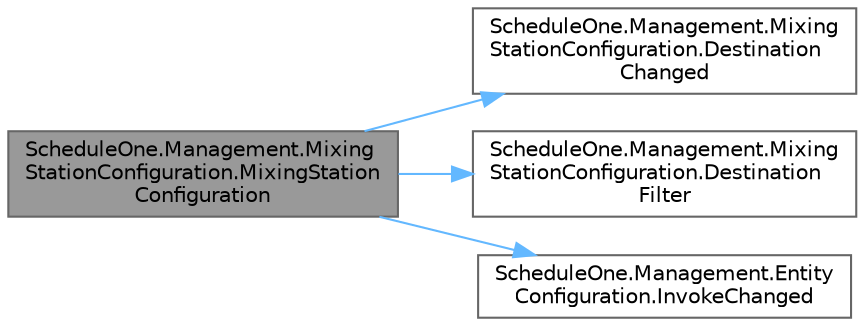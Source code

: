 digraph "ScheduleOne.Management.MixingStationConfiguration.MixingStationConfiguration"
{
 // LATEX_PDF_SIZE
  bgcolor="transparent";
  edge [fontname=Helvetica,fontsize=10,labelfontname=Helvetica,labelfontsize=10];
  node [fontname=Helvetica,fontsize=10,shape=box,height=0.2,width=0.4];
  rankdir="LR";
  Node1 [id="Node000001",label="ScheduleOne.Management.Mixing\lStationConfiguration.MixingStation\lConfiguration",height=0.2,width=0.4,color="gray40", fillcolor="grey60", style="filled", fontcolor="black",tooltip=" "];
  Node1 -> Node2 [id="edge1_Node000001_Node000002",color="steelblue1",style="solid",tooltip=" "];
  Node2 [id="Node000002",label="ScheduleOne.Management.Mixing\lStationConfiguration.Destination\lChanged",height=0.2,width=0.4,color="grey40", fillcolor="white", style="filled",URL="$class_schedule_one_1_1_management_1_1_mixing_station_configuration.html#a60a5158cea0de0a7d6cab9966806e0df",tooltip=" "];
  Node1 -> Node3 [id="edge2_Node000001_Node000003",color="steelblue1",style="solid",tooltip=" "];
  Node3 [id="Node000003",label="ScheduleOne.Management.Mixing\lStationConfiguration.Destination\lFilter",height=0.2,width=0.4,color="grey40", fillcolor="white", style="filled",URL="$class_schedule_one_1_1_management_1_1_mixing_station_configuration.html#ae7adc2239ef94198470ffbb49afcee13",tooltip=" "];
  Node1 -> Node4 [id="edge3_Node000001_Node000004",color="steelblue1",style="solid",tooltip=" "];
  Node4 [id="Node000004",label="ScheduleOne.Management.Entity\lConfiguration.InvokeChanged",height=0.2,width=0.4,color="grey40", fillcolor="white", style="filled",URL="$class_schedule_one_1_1_management_1_1_entity_configuration.html#a5a1e88a8b9c28b8da0183b5007406981",tooltip=" "];
}
